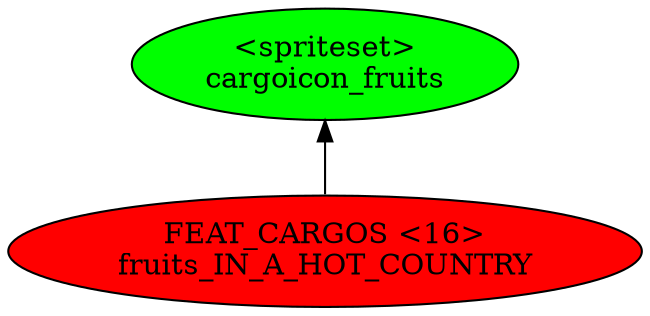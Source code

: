 digraph {
rankdir="BT"
cargoicon_fruits [fillcolor=green style="filled" label="<spriteset>\ncargoicon_fruits"]
fruits_IN_A_HOT_COUNTRY [fillcolor=red style="filled" label="FEAT_CARGOS <16>\nfruits_IN_A_HOT_COUNTRY"]
fruits_IN_A_HOT_COUNTRY->cargoicon_fruits
}
